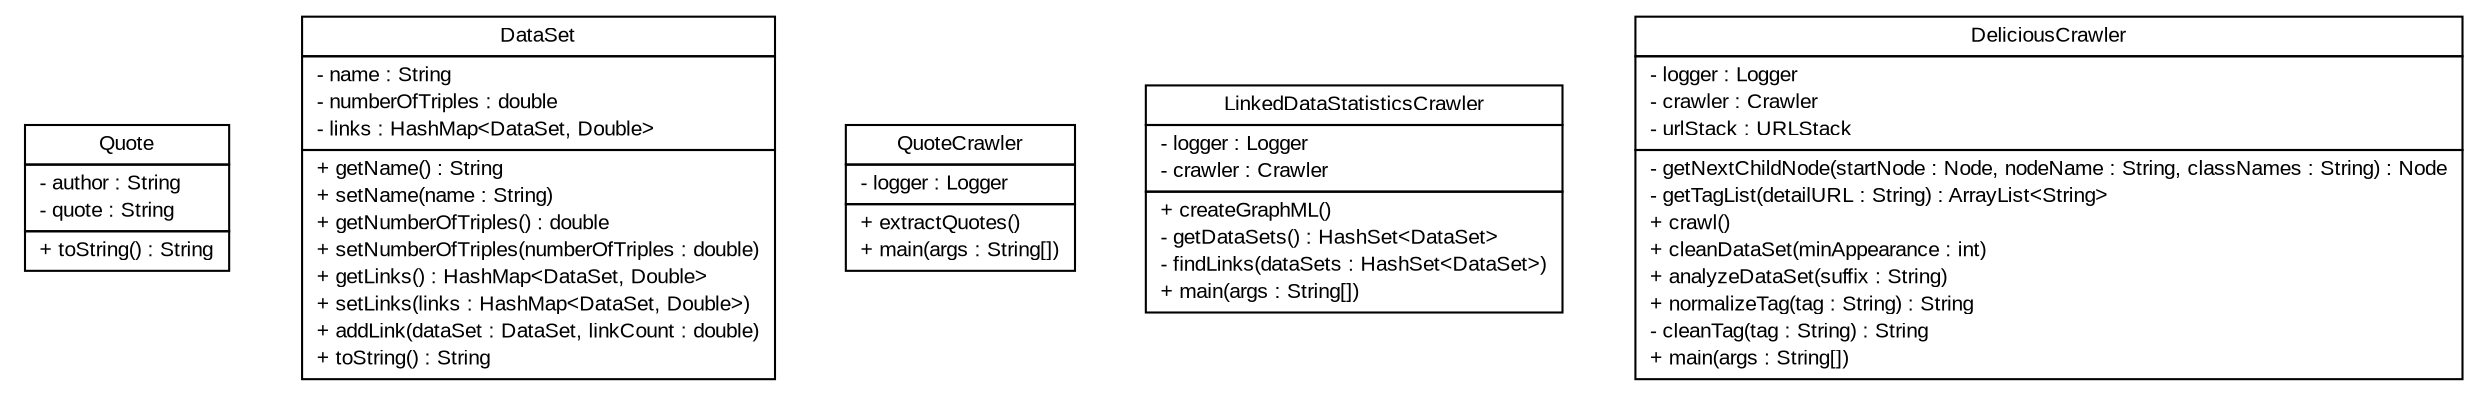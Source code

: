 #!/usr/local/bin/dot
#
# Class diagram 
# Generated by UMLGraph version 5.2 (http://www.umlgraph.org/)
#

digraph G {
	edge [fontname="arial",fontsize=10,labelfontname="arial",labelfontsize=10];
	node [fontname="arial",fontsize=10,shape=plaintext];
	nodesep=0.25;
	ranksep=0.5;
	// tud.iir.web.datasetcrawler.Quote
	c7419 [label=<<table title="tud.iir.web.datasetcrawler.Quote" border="0" cellborder="1" cellspacing="0" cellpadding="2" port="p" href="./Quote.html">
		<tr><td><table border="0" cellspacing="0" cellpadding="1">
<tr><td align="center" balign="center"> Quote </td></tr>
		</table></td></tr>
		<tr><td><table border="0" cellspacing="0" cellpadding="1">
<tr><td align="left" balign="left"> - author : String </td></tr>
<tr><td align="left" balign="left"> - quote : String </td></tr>
		</table></td></tr>
		<tr><td><table border="0" cellspacing="0" cellpadding="1">
<tr><td align="left" balign="left"> + toString() : String </td></tr>
		</table></td></tr>
		</table>>, fontname="arial", fontcolor="black", fontsize=10.0];
	// tud.iir.web.datasetcrawler.DataSet
	c7420 [label=<<table title="tud.iir.web.datasetcrawler.DataSet" border="0" cellborder="1" cellspacing="0" cellpadding="2" port="p" href="./DataSet.html">
		<tr><td><table border="0" cellspacing="0" cellpadding="1">
<tr><td align="center" balign="center"> DataSet </td></tr>
		</table></td></tr>
		<tr><td><table border="0" cellspacing="0" cellpadding="1">
<tr><td align="left" balign="left"> - name : String </td></tr>
<tr><td align="left" balign="left"> - numberOfTriples : double </td></tr>
<tr><td align="left" balign="left"> - links : HashMap&lt;DataSet, Double&gt; </td></tr>
		</table></td></tr>
		<tr><td><table border="0" cellspacing="0" cellpadding="1">
<tr><td align="left" balign="left"> + getName() : String </td></tr>
<tr><td align="left" balign="left"> + setName(name : String) </td></tr>
<tr><td align="left" balign="left"> + getNumberOfTriples() : double </td></tr>
<tr><td align="left" balign="left"> + setNumberOfTriples(numberOfTriples : double) </td></tr>
<tr><td align="left" balign="left"> + getLinks() : HashMap&lt;DataSet, Double&gt; </td></tr>
<tr><td align="left" balign="left"> + setLinks(links : HashMap&lt;DataSet, Double&gt;) </td></tr>
<tr><td align="left" balign="left"> + addLink(dataSet : DataSet, linkCount : double) </td></tr>
<tr><td align="left" balign="left"> + toString() : String </td></tr>
		</table></td></tr>
		</table>>, fontname="arial", fontcolor="black", fontsize=10.0];
	// tud.iir.web.datasetcrawler.QuoteCrawler
	c7421 [label=<<table title="tud.iir.web.datasetcrawler.QuoteCrawler" border="0" cellborder="1" cellspacing="0" cellpadding="2" port="p" href="./QuoteCrawler.html">
		<tr><td><table border="0" cellspacing="0" cellpadding="1">
<tr><td align="center" balign="center"> QuoteCrawler </td></tr>
		</table></td></tr>
		<tr><td><table border="0" cellspacing="0" cellpadding="1">
<tr><td align="left" balign="left"> - logger : Logger </td></tr>
		</table></td></tr>
		<tr><td><table border="0" cellspacing="0" cellpadding="1">
<tr><td align="left" balign="left"> + extractQuotes() </td></tr>
<tr><td align="left" balign="left"> + main(args : String[]) </td></tr>
		</table></td></tr>
		</table>>, fontname="arial", fontcolor="black", fontsize=10.0];
	// tud.iir.web.datasetcrawler.LinkedDataStatisticsCrawler
	c7422 [label=<<table title="tud.iir.web.datasetcrawler.LinkedDataStatisticsCrawler" border="0" cellborder="1" cellspacing="0" cellpadding="2" port="p" href="./LinkedDataStatisticsCrawler.html">
		<tr><td><table border="0" cellspacing="0" cellpadding="1">
<tr><td align="center" balign="center"> LinkedDataStatisticsCrawler </td></tr>
		</table></td></tr>
		<tr><td><table border="0" cellspacing="0" cellpadding="1">
<tr><td align="left" balign="left"> - logger : Logger </td></tr>
<tr><td align="left" balign="left"> - crawler : Crawler </td></tr>
		</table></td></tr>
		<tr><td><table border="0" cellspacing="0" cellpadding="1">
<tr><td align="left" balign="left"> + createGraphML() </td></tr>
<tr><td align="left" balign="left"> - getDataSets() : HashSet&lt;DataSet&gt; </td></tr>
<tr><td align="left" balign="left"> - findLinks(dataSets : HashSet&lt;DataSet&gt;) </td></tr>
<tr><td align="left" balign="left"> + main(args : String[]) </td></tr>
		</table></td></tr>
		</table>>, fontname="arial", fontcolor="black", fontsize=10.0];
	// tud.iir.web.datasetcrawler.DeliciousCrawler
	c7423 [label=<<table title="tud.iir.web.datasetcrawler.DeliciousCrawler" border="0" cellborder="1" cellspacing="0" cellpadding="2" port="p" href="./DeliciousCrawler.html">
		<tr><td><table border="0" cellspacing="0" cellpadding="1">
<tr><td align="center" balign="center"> DeliciousCrawler </td></tr>
		</table></td></tr>
		<tr><td><table border="0" cellspacing="0" cellpadding="1">
<tr><td align="left" balign="left"> - logger : Logger </td></tr>
<tr><td align="left" balign="left"> - crawler : Crawler </td></tr>
<tr><td align="left" balign="left"> - urlStack : URLStack </td></tr>
		</table></td></tr>
		<tr><td><table border="0" cellspacing="0" cellpadding="1">
<tr><td align="left" balign="left"> - getNextChildNode(startNode : Node, nodeName : String, classNames : String) : Node </td></tr>
<tr><td align="left" balign="left"> - getTagList(detailURL : String) : ArrayList&lt;String&gt; </td></tr>
<tr><td align="left" balign="left"> + crawl() </td></tr>
<tr><td align="left" balign="left"> + cleanDataSet(minAppearance : int) </td></tr>
<tr><td align="left" balign="left"> + analyzeDataSet(suffix : String) </td></tr>
<tr><td align="left" balign="left"> + normalizeTag(tag : String) : String </td></tr>
<tr><td align="left" balign="left"> - cleanTag(tag : String) : String </td></tr>
<tr><td align="left" balign="left"> + main(args : String[]) </td></tr>
		</table></td></tr>
		</table>>, fontname="arial", fontcolor="black", fontsize=10.0];
}

